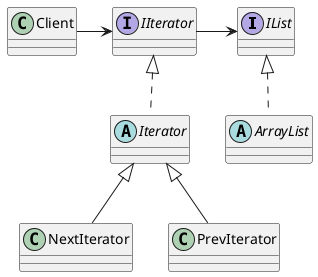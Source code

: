 @startuml

interface IList
interface IIterator

abstract class ArrayList implements IList
abstract class Iterator implements IIterator

class NextIterator extends Iterator
class PrevIterator extends Iterator

Client -> IIterator

IIterator -> IList

@enduml